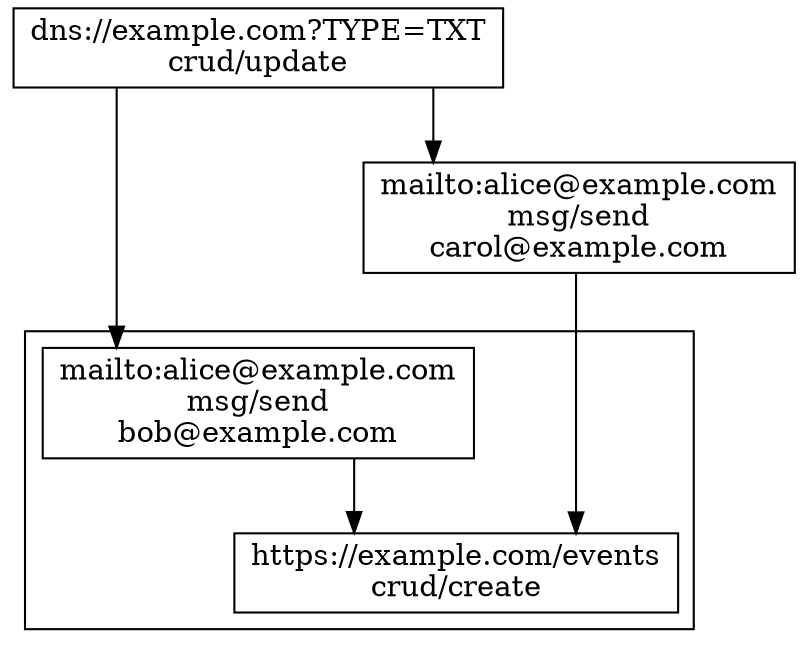 digraph {
    splines  = ortho

    node [shape = box]

    top -> left
    top -> right
    right -> bottom:nne
    left -> bottom

    top -> hidden -> left [style = invis]
    hidden -> right [style = invis]
    hidden [style = invis]
    {rank = same; hidden right}

    top    [label = "dns://example.com?TYPE=TXT\ncrud/update"]
    right  [label = "mailto:alice@example.com\nmsg/send\ncarol@example.com"]

    subgraph cluster {
        left   [label = "mailto:alice@example.com\nmsg/send\nbob@example.com"]
        bottom [label = "https://example.com/events\ncrud/create"]

        hidden2 [style = invis]
        left:s -> hidden2:n [style = invis]
        hidden2:e -> bottom:w [style = invis]

        {rank = same; hidden2 bottom}
    }
}
